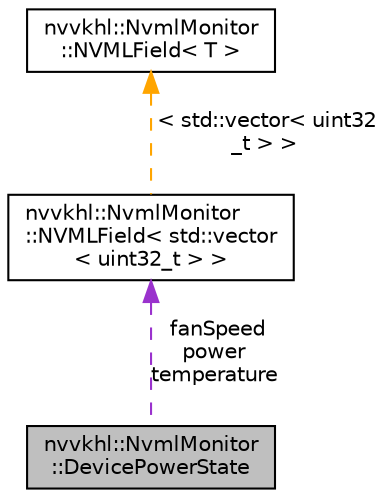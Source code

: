digraph "nvvkhl::NvmlMonitor::DevicePowerState"
{
 // LATEX_PDF_SIZE
  edge [fontname="Helvetica",fontsize="10",labelfontname="Helvetica",labelfontsize="10"];
  node [fontname="Helvetica",fontsize="10",shape=record];
  Node1 [label="nvvkhl::NvmlMonitor\l::DevicePowerState",height=0.2,width=0.4,color="black", fillcolor="grey75", style="filled", fontcolor="black",tooltip=" "];
  Node2 -> Node1 [dir="back",color="darkorchid3",fontsize="10",style="dashed",label=" fanSpeed\npower\ntemperature" ,fontname="Helvetica"];
  Node2 [label="nvvkhl::NvmlMonitor\l::NVMLField\< std::vector\l\< uint32_t \> \>",height=0.2,width=0.4,color="black", fillcolor="white", style="filled",URL="$structnvvkhl_1_1_nvml_monitor_1_1_n_v_m_l_field.html",tooltip=" "];
  Node3 -> Node2 [dir="back",color="orange",fontsize="10",style="dashed",label=" \< std::vector\< uint32\l_t \> \>" ,fontname="Helvetica"];
  Node3 [label="nvvkhl::NvmlMonitor\l::NVMLField\< T \>",height=0.2,width=0.4,color="black", fillcolor="white", style="filled",URL="$structnvvkhl_1_1_nvml_monitor_1_1_n_v_m_l_field.html",tooltip=" "];
}
